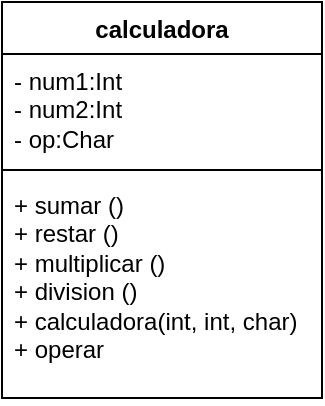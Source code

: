 <mxfile version="27.0.4">
  <diagram name="Página-1" id="KI8rUYZT-3B9xjkZgBFR">
    <mxGraphModel dx="1111" dy="483" grid="1" gridSize="10" guides="1" tooltips="1" connect="1" arrows="1" fold="1" page="1" pageScale="1" pageWidth="827" pageHeight="1169" math="0" shadow="0">
      <root>
        <mxCell id="0" />
        <mxCell id="1" parent="0" />
        <mxCell id="vId-wac5BMGmImnF2LuQ-1" value="calculadora" style="swimlane;fontStyle=1;align=center;verticalAlign=top;childLayout=stackLayout;horizontal=1;startSize=26;horizontalStack=0;resizeParent=1;resizeParentMax=0;resizeLast=0;collapsible=1;marginBottom=0;whiteSpace=wrap;html=1;" vertex="1" parent="1">
          <mxGeometry x="300" y="100" width="160" height="198" as="geometry" />
        </mxCell>
        <mxCell id="vId-wac5BMGmImnF2LuQ-2" value="&lt;div&gt;- num1:Int&lt;/div&gt;&lt;div&gt;- num2:Int&lt;/div&gt;&lt;div&gt;- op:Char&lt;/div&gt;" style="text;strokeColor=none;fillColor=none;align=left;verticalAlign=top;spacingLeft=4;spacingRight=4;overflow=hidden;rotatable=0;points=[[0,0.5],[1,0.5]];portConstraint=eastwest;whiteSpace=wrap;html=1;" vertex="1" parent="vId-wac5BMGmImnF2LuQ-1">
          <mxGeometry y="26" width="160" height="54" as="geometry" />
        </mxCell>
        <mxCell id="vId-wac5BMGmImnF2LuQ-3" value="" style="line;strokeWidth=1;fillColor=none;align=left;verticalAlign=middle;spacingTop=-1;spacingLeft=3;spacingRight=3;rotatable=0;labelPosition=right;points=[];portConstraint=eastwest;strokeColor=inherit;" vertex="1" parent="vId-wac5BMGmImnF2LuQ-1">
          <mxGeometry y="80" width="160" height="8" as="geometry" />
        </mxCell>
        <mxCell id="vId-wac5BMGmImnF2LuQ-4" value="&lt;div&gt;+ sumar ()&lt;/div&gt;&lt;div&gt;+ restar ()&lt;/div&gt;&lt;div&gt;+ multiplicar ()&lt;/div&gt;&lt;div&gt;+ division ()&lt;/div&gt;&lt;div&gt;+ calculadora(int, int, char)&lt;/div&gt;&lt;div&gt;+ operar&lt;/div&gt;" style="text;strokeColor=none;fillColor=none;align=left;verticalAlign=top;spacingLeft=4;spacingRight=4;overflow=hidden;rotatable=0;points=[[0,0.5],[1,0.5]];portConstraint=eastwest;whiteSpace=wrap;html=1;" vertex="1" parent="vId-wac5BMGmImnF2LuQ-1">
          <mxGeometry y="88" width="160" height="110" as="geometry" />
        </mxCell>
      </root>
    </mxGraphModel>
  </diagram>
</mxfile>
